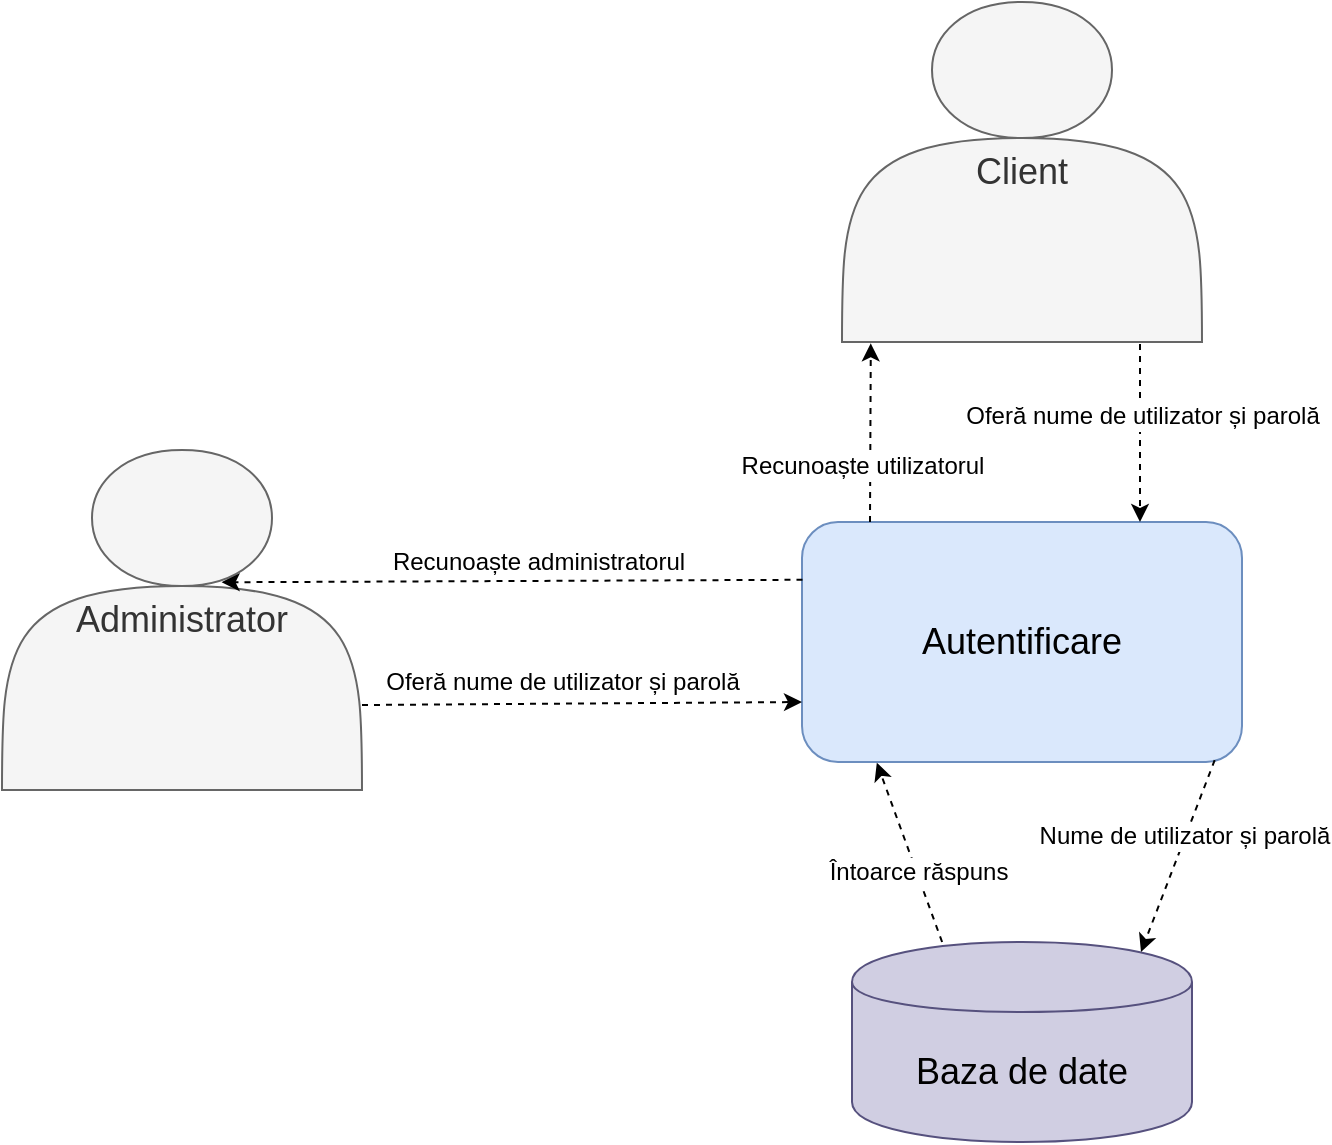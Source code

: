 <mxfile version="10.6.3" type="device"><diagram id="BkZ7kh48dQR080cprVvO" name="Page-1"><mxGraphModel dx="2038" dy="574" grid="1" gridSize="10" guides="1" tooltips="1" connect="1" arrows="1" fold="1" page="1" pageScale="1" pageWidth="850" pageHeight="1100" math="0" shadow="0"><root><mxCell id="0"/><mxCell id="1" parent="0"/><mxCell id="nNH2GuebfFVmamagZUyQ-1" value="&lt;span style=&quot;font-size: 18px&quot;&gt;Client&lt;/span&gt;" style="shape=actor;whiteSpace=wrap;html=1;fillColor=#f5f5f5;strokeColor=#666666;fontColor=#333333;" vertex="1" parent="1"><mxGeometry x="350" y="40" width="180" height="170" as="geometry"/></mxCell><mxCell id="nNH2GuebfFVmamagZUyQ-2" value="&lt;font style=&quot;font-size: 18px&quot;&gt;Autentificare&lt;br&gt;&lt;/font&gt;" style="rounded=1;whiteSpace=wrap;html=1;fillColor=#dae8fc;strokeColor=#6c8ebf;" vertex="1" parent="1"><mxGeometry x="330" y="300" width="220" height="120" as="geometry"/></mxCell><mxCell id="nNH2GuebfFVmamagZUyQ-3" value="" style="endArrow=classic;html=1;entryX=0.08;entryY=1.004;entryDx=0;entryDy=0;entryPerimeter=0;dashed=1;" edge="1" parent="1" target="nNH2GuebfFVmamagZUyQ-1"><mxGeometry width="50" height="50" relative="1" as="geometry"><mxPoint x="364" y="300" as="sourcePoint"/><mxPoint x="320" y="270" as="targetPoint"/></mxGeometry></mxCell><mxCell id="nNH2GuebfFVmamagZUyQ-4" value="Recunoaște utilizatorul" style="text;html=1;resizable=0;points=[];align=center;verticalAlign=middle;labelBackgroundColor=#ffffff;" vertex="1" connectable="0" parent="nNH2GuebfFVmamagZUyQ-3"><mxGeometry x="-0.528" y="2" relative="1" as="geometry"><mxPoint x="-2" y="-7.5" as="offset"/></mxGeometry></mxCell><mxCell id="nNH2GuebfFVmamagZUyQ-7" value="" style="endArrow=classic;html=1;dashed=1;" edge="1" parent="1"><mxGeometry width="50" height="50" relative="1" as="geometry"><mxPoint x="499" y="211" as="sourcePoint"/><mxPoint x="499" y="300" as="targetPoint"/></mxGeometry></mxCell><mxCell id="nNH2GuebfFVmamagZUyQ-8" value="Oferă nume de utilizator și parolă" style="text;html=1;resizable=0;points=[];align=center;verticalAlign=middle;labelBackgroundColor=#ffffff;" vertex="1" connectable="0" parent="nNH2GuebfFVmamagZUyQ-7"><mxGeometry x="0.128" y="1" relative="1" as="geometry"><mxPoint y="-14" as="offset"/></mxGeometry></mxCell><mxCell id="nNH2GuebfFVmamagZUyQ-9" value="&lt;span style=&quot;font-size: 18px&quot;&gt;Baza de date&lt;br&gt;&lt;/span&gt;" style="shape=cylinder;whiteSpace=wrap;html=1;boundedLbl=1;backgroundOutline=1;fillColor=#d0cee2;strokeColor=#56517e;" vertex="1" parent="1"><mxGeometry x="355" y="510" width="170" height="100" as="geometry"/></mxCell><mxCell id="nNH2GuebfFVmamagZUyQ-10" value="" style="endArrow=classic;html=1;dashed=1;exitX=0.938;exitY=0.992;exitDx=0;exitDy=0;exitPerimeter=0;entryX=0.85;entryY=0.05;entryDx=0;entryDy=0;entryPerimeter=0;" edge="1" parent="1" source="nNH2GuebfFVmamagZUyQ-2" target="nNH2GuebfFVmamagZUyQ-9"><mxGeometry width="50" height="50" relative="1" as="geometry"><mxPoint x="700" y="450" as="sourcePoint"/><mxPoint x="550" y="490" as="targetPoint"/></mxGeometry></mxCell><mxCell id="nNH2GuebfFVmamagZUyQ-19" value="Nume de utilizator și parolă" style="text;html=1;resizable=0;points=[];align=center;verticalAlign=middle;labelBackgroundColor=#ffffff;" vertex="1" connectable="0" parent="nNH2GuebfFVmamagZUyQ-10"><mxGeometry x="-0.212" y="-1" relative="1" as="geometry"><mxPoint as="offset"/></mxGeometry></mxCell><mxCell id="nNH2GuebfFVmamagZUyQ-14" value="&lt;span style=&quot;font-size: 18px&quot;&gt;Administrator&lt;/span&gt;" style="shape=actor;whiteSpace=wrap;html=1;fillColor=#f5f5f5;strokeColor=#666666;fontColor=#333333;" vertex="1" parent="1"><mxGeometry x="-70" y="264" width="180" height="170" as="geometry"/></mxCell><mxCell id="nNH2GuebfFVmamagZUyQ-15" value="" style="endArrow=classic;html=1;entryX=0.61;entryY=0.389;entryDx=0;entryDy=0;dashed=1;entryPerimeter=0;exitX=0;exitY=0.25;exitDx=0;exitDy=0;" edge="1" parent="1" target="nNH2GuebfFVmamagZUyQ-14"><mxGeometry width="50" height="50" relative="1" as="geometry"><mxPoint x="330.241" y="328.897" as="sourcePoint"/><mxPoint x="51.621" y="330.276" as="targetPoint"/></mxGeometry></mxCell><mxCell id="nNH2GuebfFVmamagZUyQ-16" value="Recunoaște administratorul" style="text;html=1;resizable=0;points=[];align=center;verticalAlign=middle;labelBackgroundColor=#ffffff;" vertex="1" connectable="0" parent="nNH2GuebfFVmamagZUyQ-15"><mxGeometry x="-0.528" y="2" relative="1" as="geometry"><mxPoint x="-64.5" y="-11.5" as="offset"/></mxGeometry></mxCell><mxCell id="nNH2GuebfFVmamagZUyQ-17" value="" style="endArrow=classic;html=1;dashed=1;exitX=1;exitY=0.75;exitDx=0;exitDy=0;" edge="1" parent="1" source="nNH2GuebfFVmamagZUyQ-14"><mxGeometry width="50" height="50" relative="1" as="geometry"><mxPoint x="209" y="331" as="sourcePoint"/><mxPoint x="330" y="390" as="targetPoint"/></mxGeometry></mxCell><mxCell id="nNH2GuebfFVmamagZUyQ-18" value="Oferă nume de utilizator și parolă" style="text;html=1;resizable=0;points=[];align=center;verticalAlign=middle;labelBackgroundColor=#ffffff;" vertex="1" connectable="0" parent="nNH2GuebfFVmamagZUyQ-17"><mxGeometry x="0.128" y="1" relative="1" as="geometry"><mxPoint x="-24.5" y="-9.5" as="offset"/></mxGeometry></mxCell><mxCell id="nNH2GuebfFVmamagZUyQ-20" value="" style="endArrow=classic;html=1;dashed=1;exitX=0.265;exitY=0;exitDx=0;exitDy=0;exitPerimeter=0;entryX=0.17;entryY=1.003;entryDx=0;entryDy=0;entryPerimeter=0;" edge="1" parent="1" source="nNH2GuebfFVmamagZUyQ-9" target="nNH2GuebfFVmamagZUyQ-2"><mxGeometry width="50" height="50" relative="1" as="geometry"><mxPoint x="267.448" y="479.879" as="sourcePoint"/><mxPoint x="230.207" y="575.741" as="targetPoint"/></mxGeometry></mxCell><mxCell id="nNH2GuebfFVmamagZUyQ-21" value="Întoarce răspuns" style="text;html=1;resizable=0;points=[];align=center;verticalAlign=middle;labelBackgroundColor=#ffffff;" vertex="1" connectable="0" parent="nNH2GuebfFVmamagZUyQ-20"><mxGeometry x="-0.212" y="-1" relative="1" as="geometry"><mxPoint as="offset"/></mxGeometry></mxCell></root></mxGraphModel></diagram></mxfile>